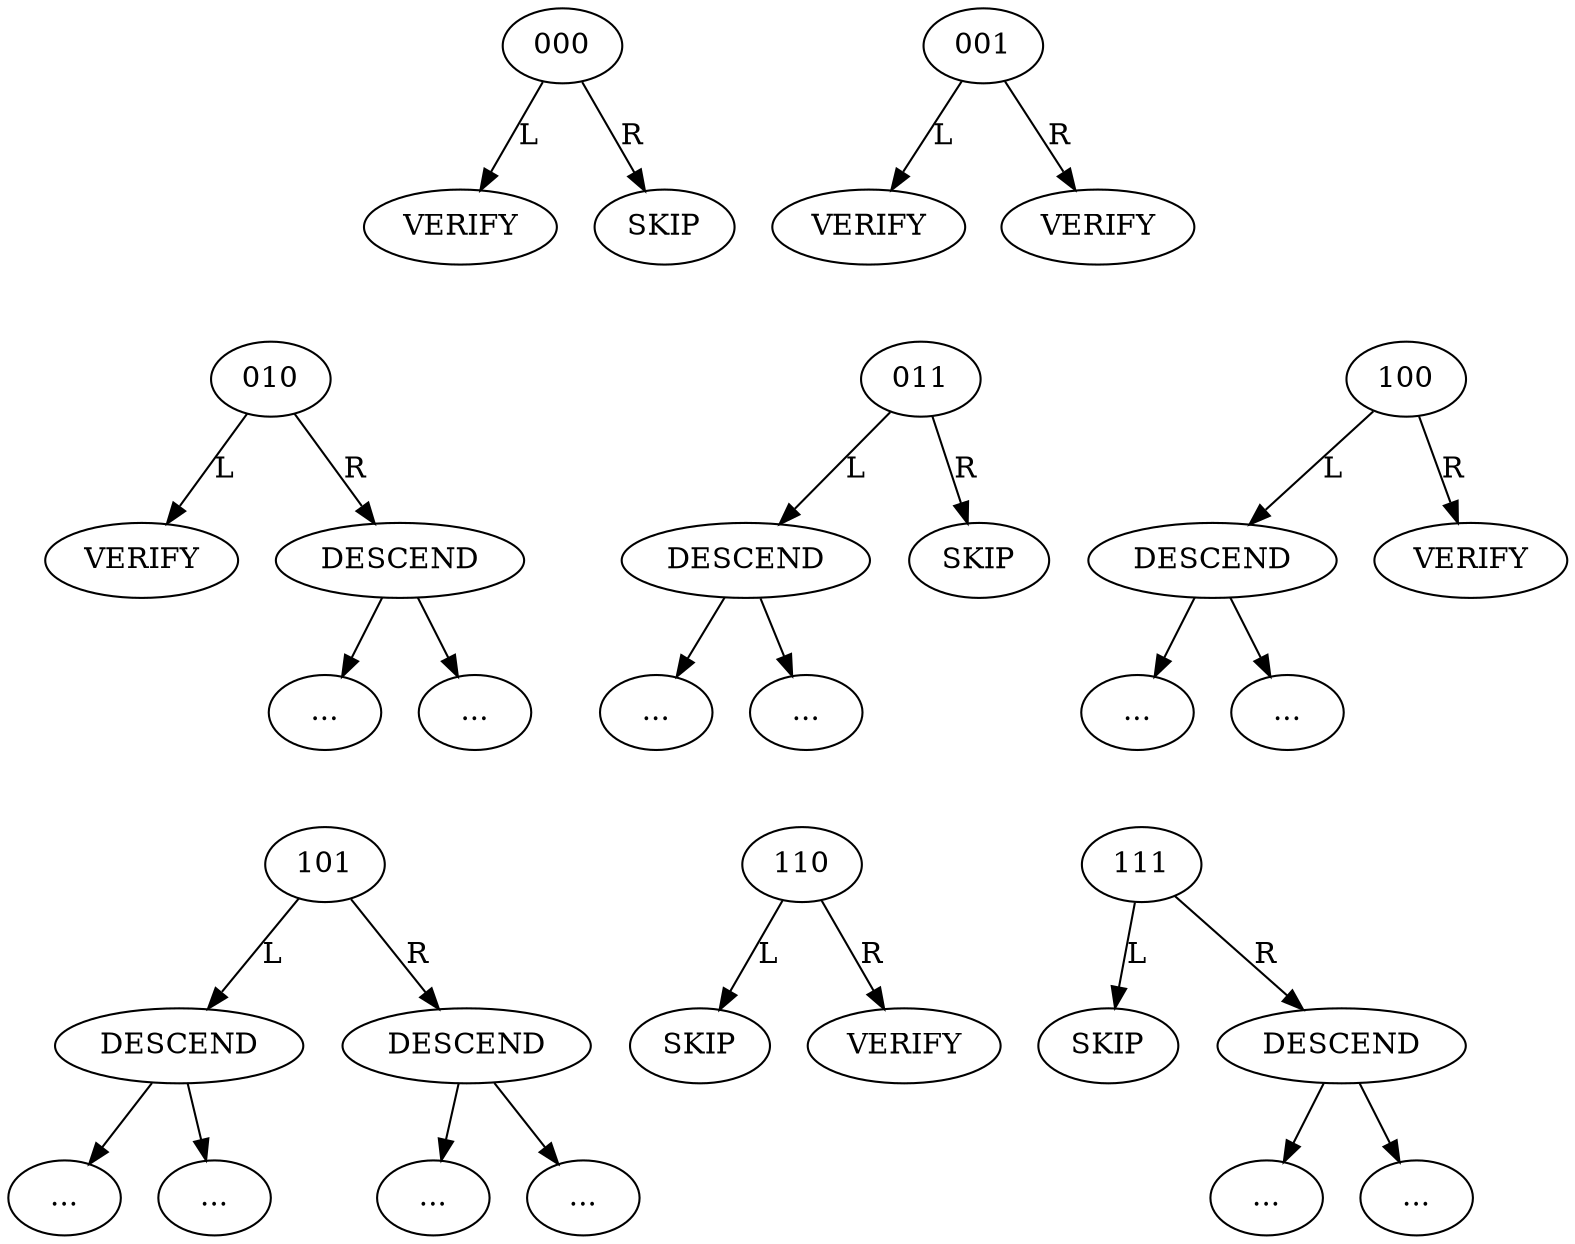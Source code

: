 digraph G {
  row1 [shape=none, label=""]

  A [label="000"]
  A -> Al [label="L"]
  Al [label="VERIFY"]
  A -> Ar [label="R"]
  Ar [label="SKIP"]

  B [label="001"]
  B -> Bl [label="L"]
  Bl [label="VERIFY"]
  B -> Br [label="R"]
  Br [label="VERIFY"]

  { rank = same; row1; A; B; }

  C [label="010"]
  C -> Cl [label="L"]
  Cl [label="VERIFY"]
  C -> Cr [label="R"]
  Cr [label="DESCEND"]
  Cr -> Crl
  Crl [label="..."]
  Cr -> Crr
  Crr [label="..."]

  D [label="011"]
  D -> Dl [label="L"]
  Dl [label="DESCEND"]
  Dl -> Dll
  Dll [label="..."]
  Dl -> Dlr
  Dlr [label="..."]
  D -> Dr [label="R"]
  Dr [label="SKIP"]

  E [label="100"]
  E -> El [label="L"]
  El [label="DESCEND"]
  El -> Ell
  Ell [label="..."]
  El -> Elr
  Elr [label="..."]
  E -> Er [label="R"]
  Er [label="VERIFY"]

  row1 -> invis [style=invis]
  invis [shape=none, label=""]
  invis -> C [style=invis]
  { rank = same; C; D; E; }

  F [label="101"]
  F -> Fl [label="L"]
  Fl [label="DESCEND"]
  Fl -> Fll
  Fll [label="..."]
  Fl -> Flr
  Flr [label="..."]
  F -> Fr [label="R"]
  Fr [label="DESCEND"]
  Fr -> Frl
  Frl [label="..."]
  Fr -> Frr
  Frr [label="..."]

  G [label="110"]
  G -> Gl [label="L"]
  Gl [label="SKIP"]
  G -> Gr [label="R"]
  Gr [label="VERIFY"]

  H [label="111"]
  H -> Hl [label="L"]
  Hl [label="SKIP"]
  H -> Hr [label="R"]
  Hr [label="DESCEND"]
  Hr -> Hrl
  Hrl [label="..."]
  Hr -> Hrr
  Hrr [label="..."]

  Crl -> F [style=invis]
  { rank = same; F; G; H; }
}
